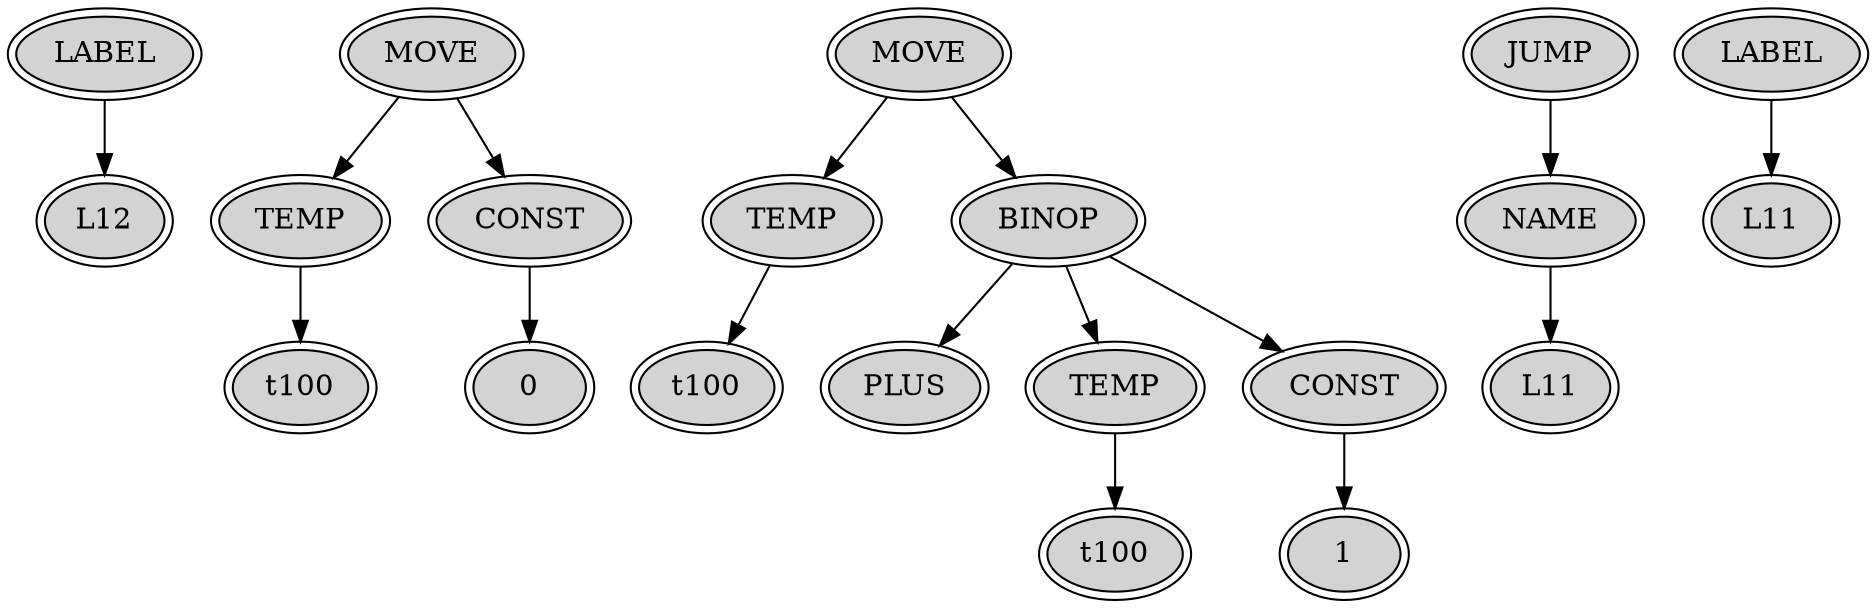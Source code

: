 digraph g {
node[peripheries=2, style=filled;]
node1->node2;
node1[label="LABEL"];
node2[label="L12"];
node3->node4->node5;
node4[label="TEMP"];
node5[label="t100"];
node3->node6->node7;
node6[label="CONST"];
node7[label="0"];
node3[label="MOVE"];
node8->node9->node10;
node9[label="TEMP"];
node10[label="t100"];
node8->node11->node12;
node11->node13->node14;
node13[label="TEMP"];
node14[label="t100"];
node11->node15->node16;
node15[label="CONST"];
node16[label="1"];
node11[label="BINOP"];
node12[label="PLUS"];
node8[label="MOVE"];
node17->node18->node19;
node18[label="NAME"];
node19[label="L11"];
node17[label="JUMP"];
node20->node21;
node20[label="LABEL"];
node21[label="L11"];
}
